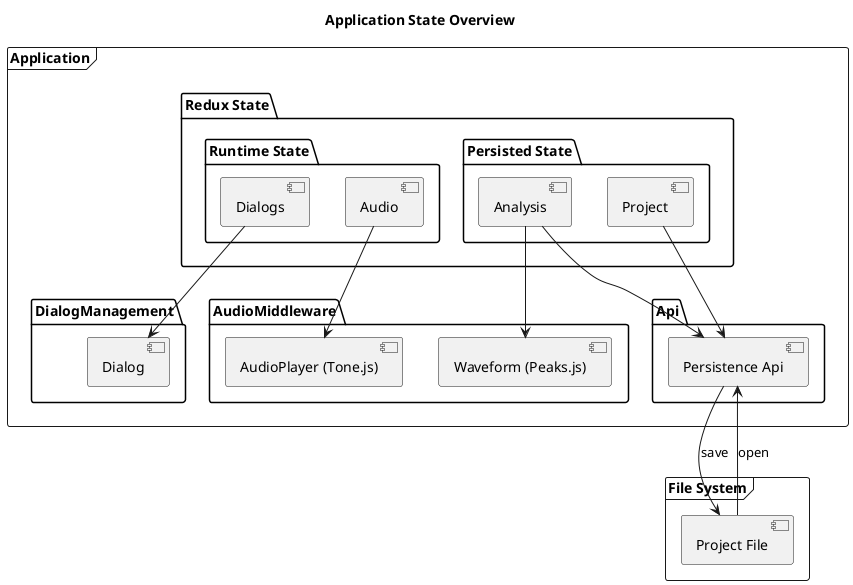 @startuml Application State Overview

title     Application State Overview

frame "Application" {

    package "Redux State" {
        package "Runtime State" {
            [Dialogs]
            [Audio]
        }
        package "Persisted State" {
            [Analysis]
            [Project]
        }
    }

    package AudioMiddleware {
        [AudioPlayer (Tone.js)]
        [Waveform (Peaks.js)]
    }

    package DialogManagement {
        [Dialog]
    }

    package  Api {
        [Persistence Api]
    }

}

frame "File System" {
    [Project File]
}

[Project] --> [Persistence Api]
[Analysis] --> [Persistence Api] 
[Persistence Api] --> [Project File] : save
[Persistence Api] <-- [Project File] : open
[Dialogs] --> [Dialog]
[Analysis] --> [Waveform (Peaks.js)]
[Audio] --> [AudioPlayer (Tone.js)]

@enduml